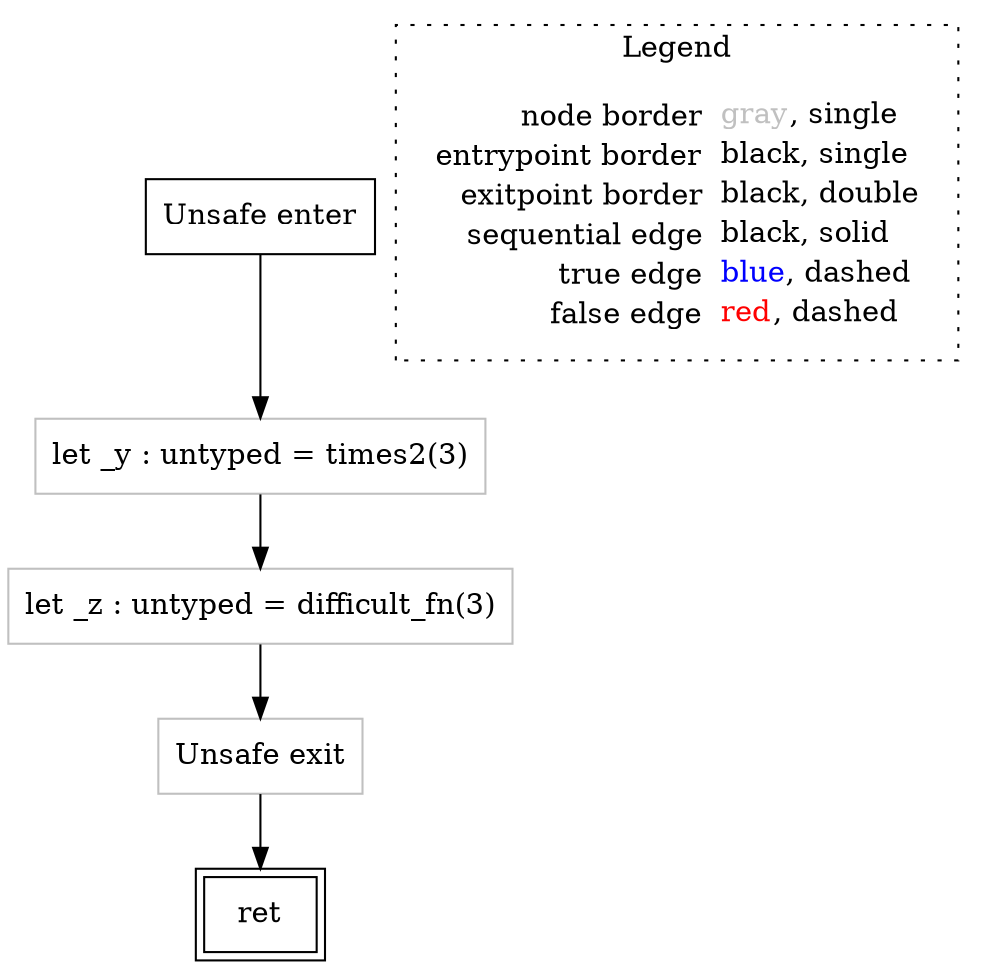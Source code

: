digraph {
	"node0" [shape="rect",color="black",label=<Unsafe enter>];
	"node1" [shape="rect",color="gray",label=<let _y : untyped = times2(3)>];
	"node2" [shape="rect",color="gray",label=<Unsafe exit>];
	"node3" [shape="rect",color="gray",label=<let _z : untyped = difficult_fn(3)>];
	"node4" [shape="rect",color="black",peripheries="2",label=<ret>];
	"node1" -> "node3" [color="black"];
	"node0" -> "node1" [color="black"];
	"node2" -> "node4" [color="black"];
	"node3" -> "node2" [color="black"];
subgraph cluster_legend {
	label="Legend";
	style=dotted;
	node [shape=plaintext];
	"legend" [label=<<table border="0" cellpadding="2" cellspacing="0" cellborder="0"><tr><td align="right">node border&nbsp;</td><td align="left"><font color="gray">gray</font>, single</td></tr><tr><td align="right">entrypoint border&nbsp;</td><td align="left"><font color="black">black</font>, single</td></tr><tr><td align="right">exitpoint border&nbsp;</td><td align="left"><font color="black">black</font>, double</td></tr><tr><td align="right">sequential edge&nbsp;</td><td align="left"><font color="black">black</font>, solid</td></tr><tr><td align="right">true edge&nbsp;</td><td align="left"><font color="blue">blue</font>, dashed</td></tr><tr><td align="right">false edge&nbsp;</td><td align="left"><font color="red">red</font>, dashed</td></tr></table>>];
}

}
